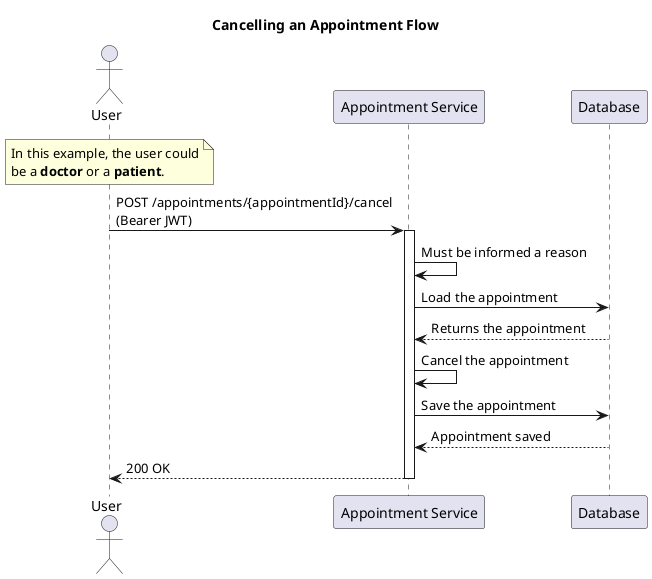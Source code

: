 @startuml cancel_appointment

title Cancelling an Appointment Flow

actor "User" as user
participant "Appointment Service" as appointment_service
participant "Database" as database

note over user
In this example, the user could
be a **doctor** or a **patient**.
end note

user -> appointment_service: POST /appointments/{appointmentId}/cancel\n(Bearer JWT)

activate appointment_service
appointment_service -> appointment_service: Must be informed a reason
appointment_service -> database: Load the appointment
database --> appointment_service: Returns the appointment
appointment_service -> appointment_service: Cancel the appointment
appointment_service -> database: Save the appointment
database --> appointment_service: Appointment saved
appointment_service --> user: 200 OK
deactivate appointment_service


@enduml